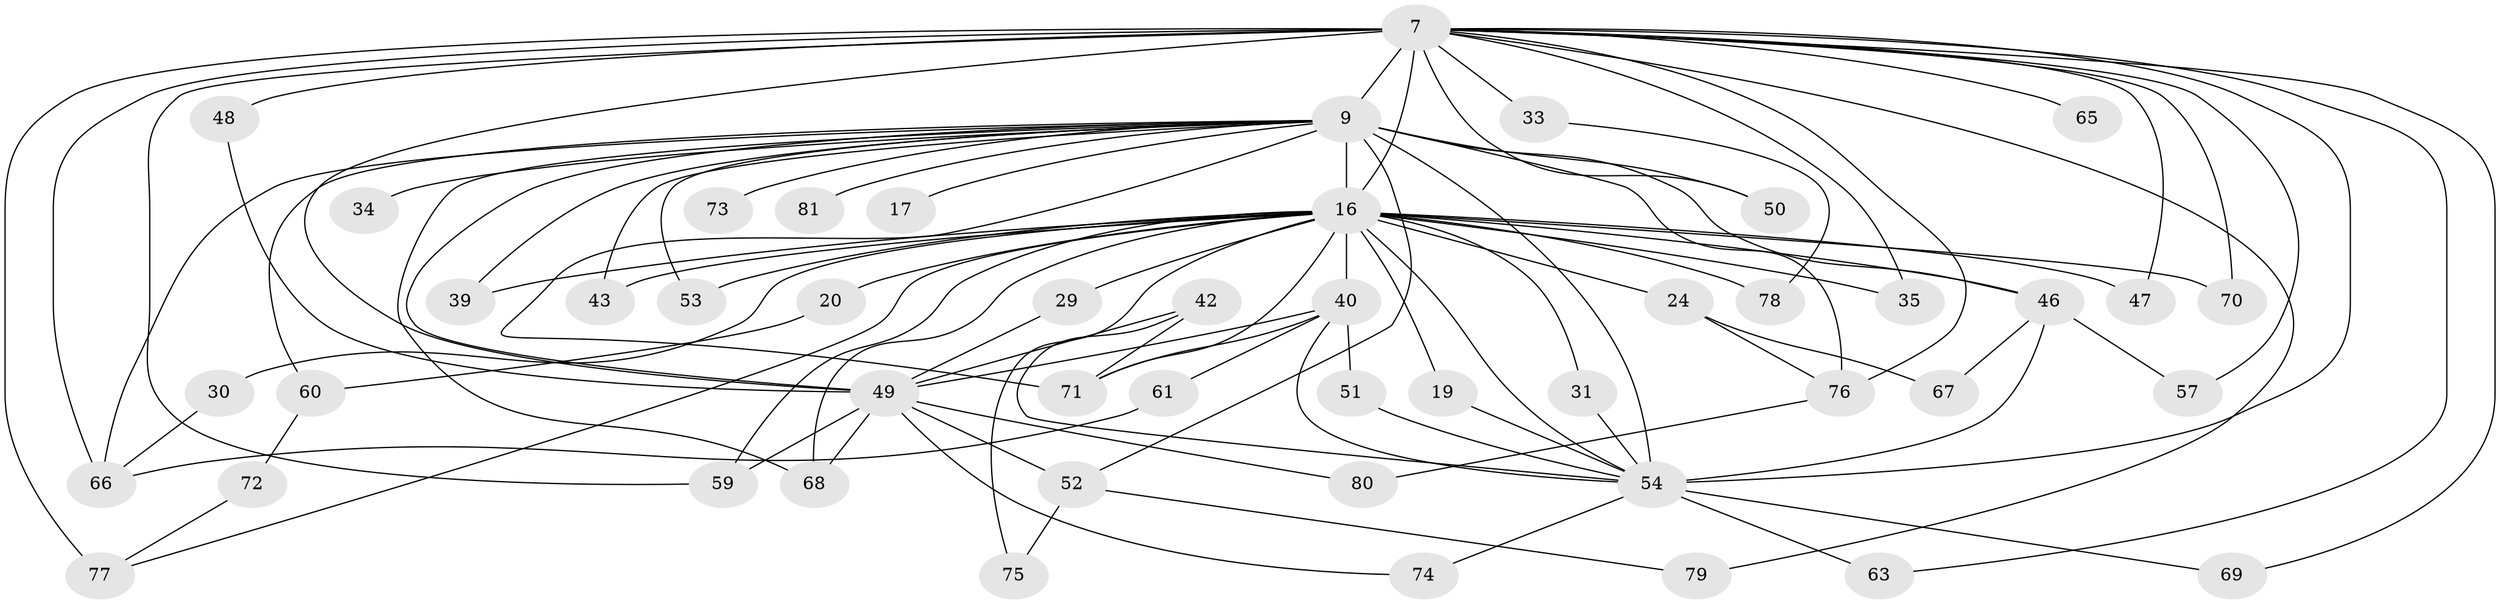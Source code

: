 // original degree distribution, {13: 0.012345679012345678, 17: 0.037037037037037035, 19: 0.012345679012345678, 15: 0.012345679012345678, 21: 0.012345679012345678, 20: 0.012345679012345678, 16: 0.012345679012345678, 24: 0.012345679012345678, 8: 0.012345679012345678, 4: 0.12345679012345678, 3: 0.20987654320987653, 2: 0.49382716049382713, 6: 0.012345679012345678, 5: 0.024691358024691357}
// Generated by graph-tools (version 1.1) at 2025/48/03/04/25 21:48:47]
// undirected, 48 vertices, 93 edges
graph export_dot {
graph [start="1"]
  node [color=gray90,style=filled];
  7 [super="+3"];
  9 [super="+5+4"];
  16 [super="+15+10"];
  17;
  19;
  20;
  24;
  29 [super="+27"];
  30;
  31;
  33;
  34;
  35;
  39;
  40 [super="+21+38"];
  42 [super="+28"];
  43;
  46 [super="+44"];
  47;
  48;
  49 [super="+41+14"];
  50;
  51;
  52 [super="+23"];
  53;
  54 [super="+6"];
  57;
  59 [super="+56"];
  60 [super="+25"];
  61;
  63;
  65;
  66 [super="+55"];
  67;
  68 [super="+26+45"];
  69;
  70;
  71 [super="+64"];
  72;
  73;
  74;
  75;
  76 [super="+32+58"];
  77 [super="+22"];
  78;
  79;
  80;
  81;
  7 -- 9 [weight=8];
  7 -- 33 [weight=2];
  7 -- 35;
  7 -- 47;
  7 -- 63;
  7 -- 65 [weight=2];
  7 -- 69;
  7 -- 70;
  7 -- 76 [weight=2];
  7 -- 77 [weight=2];
  7 -- 79;
  7 -- 48;
  7 -- 50;
  7 -- 57;
  7 -- 66;
  7 -- 49 [weight=2];
  7 -- 59;
  7 -- 54 [weight=4];
  7 -- 16 [weight=5];
  9 -- 17 [weight=2];
  9 -- 34 [weight=2];
  9 -- 49 [weight=4];
  9 -- 66 [weight=3];
  9 -- 73 [weight=2];
  9 -- 81 [weight=2];
  9 -- 43;
  9 -- 52;
  9 -- 71 [weight=3];
  9 -- 39;
  9 -- 50;
  9 -- 53;
  9 -- 54 [weight=9];
  9 -- 60 [weight=2];
  9 -- 68;
  9 -- 76;
  9 -- 46;
  9 -- 16 [weight=9];
  16 -- 19;
  16 -- 68 [weight=2];
  16 -- 70;
  16 -- 71;
  16 -- 75;
  16 -- 77;
  16 -- 78;
  16 -- 20 [weight=2];
  16 -- 24 [weight=2];
  16 -- 29 [weight=2];
  16 -- 30;
  16 -- 31;
  16 -- 35;
  16 -- 39;
  16 -- 43;
  16 -- 46 [weight=2];
  16 -- 47;
  16 -- 53;
  16 -- 54 [weight=4];
  16 -- 59;
  16 -- 40 [weight=2];
  19 -- 54;
  20 -- 60;
  24 -- 67;
  24 -- 76;
  29 -- 49;
  30 -- 66;
  31 -- 54;
  33 -- 78;
  40 -- 51;
  40 -- 61;
  40 -- 71;
  40 -- 54;
  40 -- 49;
  42 -- 49;
  42 -- 71;
  42 -- 54;
  46 -- 67;
  46 -- 57;
  46 -- 54;
  48 -- 49;
  49 -- 74;
  49 -- 80;
  49 -- 52 [weight=2];
  49 -- 68;
  49 -- 59;
  51 -- 54;
  52 -- 75;
  52 -- 79;
  54 -- 69;
  54 -- 74;
  54 -- 63;
  60 -- 72;
  61 -- 66;
  72 -- 77;
  76 -- 80;
}
